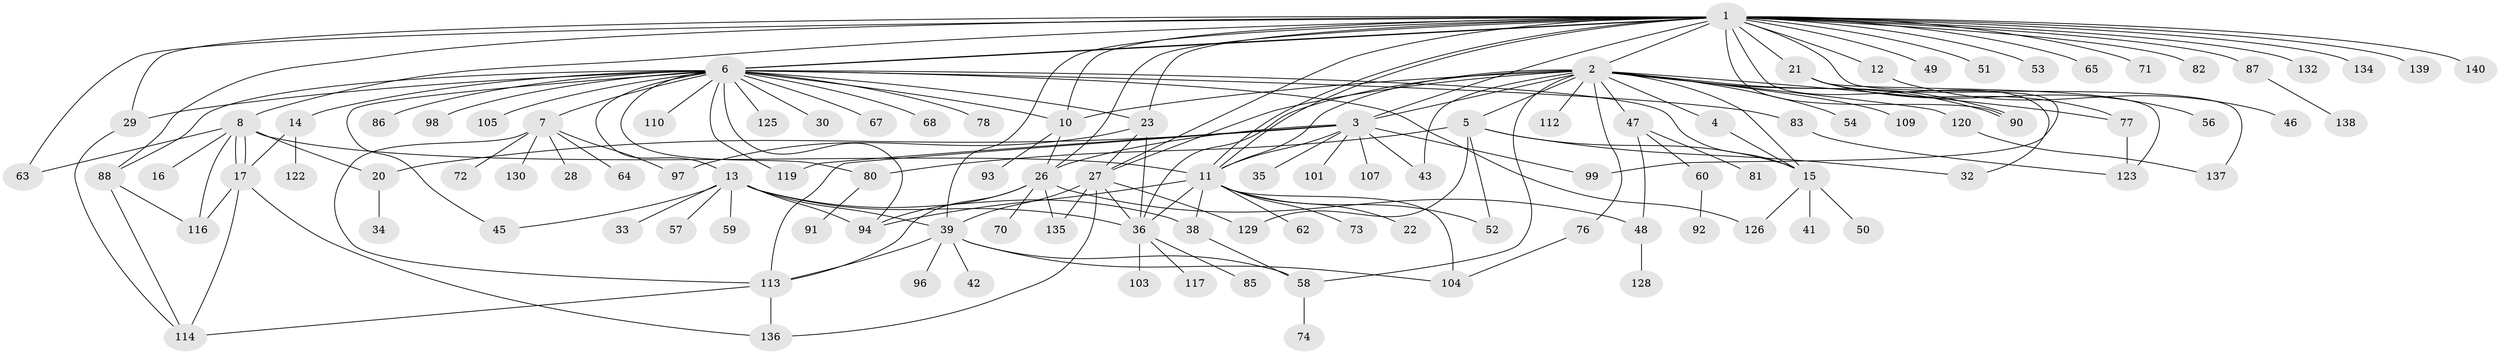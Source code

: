 // original degree distribution, {32: 0.0070921985815602835, 21: 0.0070921985815602835, 13: 0.014184397163120567, 2: 0.2198581560283688, 4: 0.09219858156028368, 23: 0.0070921985815602835, 6: 0.028368794326241134, 8: 0.028368794326241134, 5: 0.02127659574468085, 3: 0.09929078014184398, 9: 0.014184397163120567, 1: 0.45390070921985815, 7: 0.0070921985815602835}
// Generated by graph-tools (version 1.1) at 2025/41/03/06/25 10:41:49]
// undirected, 110 vertices, 173 edges
graph export_dot {
graph [start="1"]
  node [color=gray90,style=filled];
  1 [super="+18"];
  2 [super="+55"];
  3 [super="+9"];
  4;
  5 [super="+100"];
  6 [super="+19"];
  7 [super="+40"];
  8 [super="+25"];
  10 [super="+79"];
  11 [super="+24"];
  12 [super="+84"];
  13 [super="+108"];
  14 [super="+106"];
  15 [super="+61"];
  16;
  17 [super="+44"];
  20;
  21 [super="+31"];
  22;
  23 [super="+133"];
  26 [super="+37"];
  27 [super="+69"];
  28;
  29;
  30;
  32;
  33;
  34 [super="+141"];
  35;
  36 [super="+89"];
  38;
  39 [super="+127"];
  41;
  42;
  43 [super="+95"];
  45;
  46;
  47 [super="+66"];
  48;
  49;
  50;
  51;
  52;
  53 [super="+75"];
  54;
  56;
  57;
  58 [super="+111"];
  59;
  60;
  62;
  63;
  64;
  65;
  67;
  68;
  70;
  71;
  72;
  73;
  74;
  76;
  77 [super="+118"];
  78;
  80;
  81;
  82;
  83;
  85;
  86;
  87;
  88;
  90;
  91 [super="+131"];
  92;
  93;
  94 [super="+102"];
  96;
  97;
  98;
  99;
  101;
  103;
  104 [super="+115"];
  105;
  107;
  109;
  110;
  112;
  113 [super="+121"];
  114;
  116 [super="+124"];
  117;
  119;
  120;
  122;
  123;
  125;
  126;
  128;
  129;
  130;
  132;
  134;
  135;
  136;
  137;
  138;
  139;
  140;
  1 -- 2;
  1 -- 3;
  1 -- 6;
  1 -- 6;
  1 -- 8;
  1 -- 10;
  1 -- 11;
  1 -- 11;
  1 -- 12;
  1 -- 21;
  1 -- 23;
  1 -- 29;
  1 -- 32;
  1 -- 39;
  1 -- 49;
  1 -- 51;
  1 -- 53;
  1 -- 63;
  1 -- 65;
  1 -- 71;
  1 -- 82;
  1 -- 87;
  1 -- 88;
  1 -- 90;
  1 -- 132;
  1 -- 134;
  1 -- 137;
  1 -- 139;
  1 -- 140;
  1 -- 27;
  1 -- 26;
  2 -- 3 [weight=2];
  2 -- 4;
  2 -- 5 [weight=2];
  2 -- 11;
  2 -- 27;
  2 -- 36;
  2 -- 43;
  2 -- 47 [weight=2];
  2 -- 54;
  2 -- 58;
  2 -- 76;
  2 -- 77;
  2 -- 90;
  2 -- 90;
  2 -- 109;
  2 -- 120;
  2 -- 112;
  2 -- 15;
  2 -- 10;
  3 -- 20;
  3 -- 26;
  3 -- 35;
  3 -- 43;
  3 -- 99;
  3 -- 101;
  3 -- 107;
  3 -- 113;
  3 -- 119;
  3 -- 11;
  4 -- 15;
  5 -- 15;
  5 -- 129;
  5 -- 32;
  5 -- 80;
  5 -- 52;
  6 -- 7;
  6 -- 10;
  6 -- 13;
  6 -- 14;
  6 -- 29;
  6 -- 30;
  6 -- 45;
  6 -- 67;
  6 -- 68;
  6 -- 78;
  6 -- 80;
  6 -- 83;
  6 -- 86;
  6 -- 88;
  6 -- 98;
  6 -- 105;
  6 -- 110;
  6 -- 119;
  6 -- 125;
  6 -- 126;
  6 -- 94;
  6 -- 23;
  6 -- 15;
  7 -- 28;
  7 -- 72;
  7 -- 97;
  7 -- 113;
  7 -- 64;
  7 -- 130;
  8 -- 16;
  8 -- 17;
  8 -- 17;
  8 -- 20;
  8 -- 63;
  8 -- 11;
  8 -- 116;
  10 -- 93;
  10 -- 26;
  11 -- 22;
  11 -- 36;
  11 -- 38;
  11 -- 52;
  11 -- 62;
  11 -- 73;
  11 -- 104;
  11 -- 94;
  12 -- 46;
  13 -- 33;
  13 -- 38;
  13 -- 39;
  13 -- 57;
  13 -- 59;
  13 -- 94;
  13 -- 36;
  13 -- 45;
  14 -- 17;
  14 -- 122;
  15 -- 41;
  15 -- 50;
  15 -- 126;
  17 -- 114;
  17 -- 116;
  17 -- 136;
  20 -- 34;
  21 -- 56;
  21 -- 77;
  21 -- 99;
  21 -- 123;
  23 -- 97;
  23 -- 27;
  23 -- 36;
  26 -- 70;
  26 -- 135;
  26 -- 48;
  26 -- 113;
  26 -- 94;
  27 -- 36;
  27 -- 129;
  27 -- 135;
  27 -- 136;
  27 -- 39;
  29 -- 114;
  36 -- 85;
  36 -- 103;
  36 -- 117;
  38 -- 58;
  39 -- 42;
  39 -- 58;
  39 -- 96;
  39 -- 113;
  39 -- 104;
  47 -- 60;
  47 -- 48;
  47 -- 81;
  48 -- 128;
  58 -- 74;
  60 -- 92;
  76 -- 104;
  77 -- 123;
  80 -- 91;
  83 -- 123;
  87 -- 138;
  88 -- 114;
  88 -- 116;
  113 -- 136;
  113 -- 114;
  120 -- 137;
}

